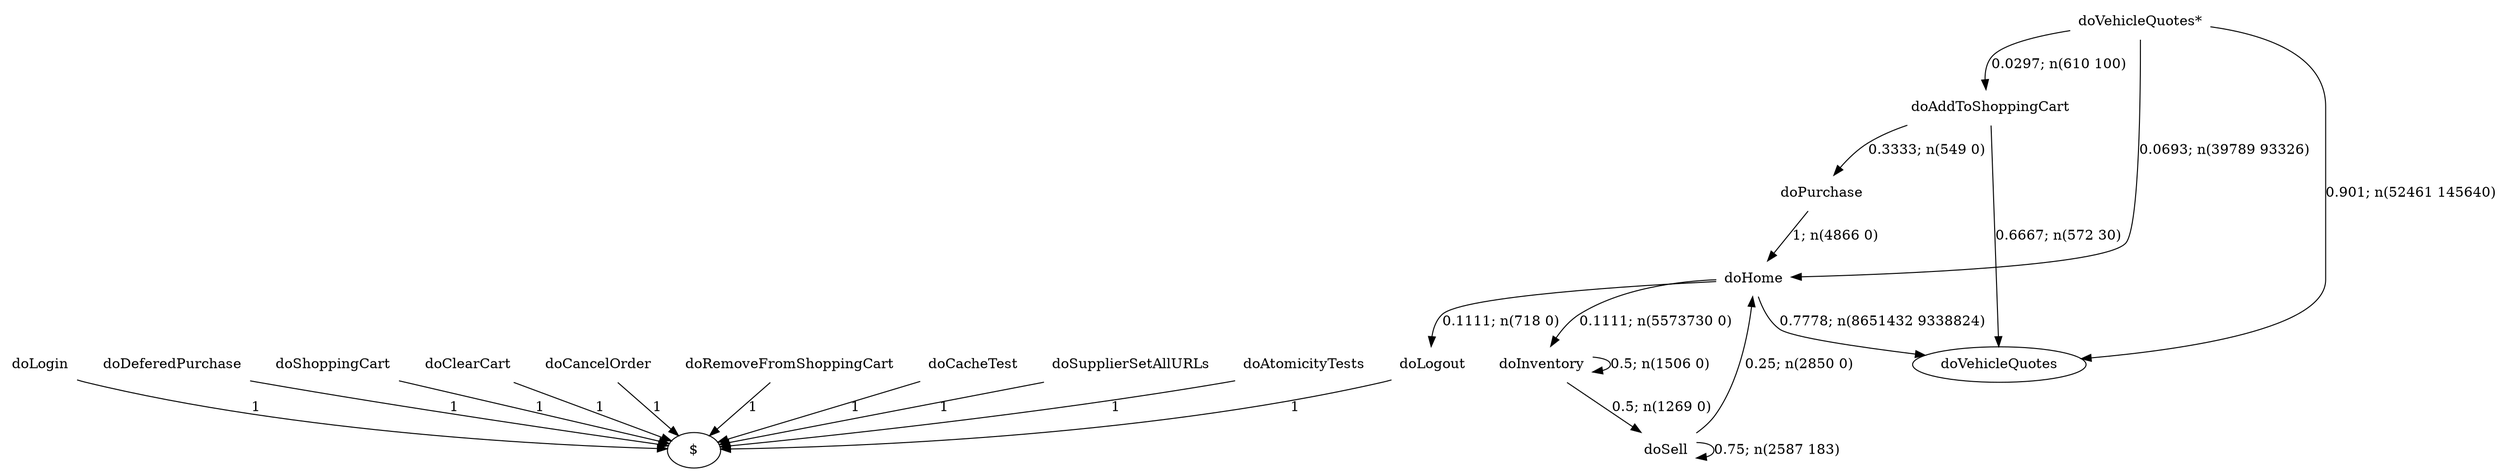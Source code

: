 digraph G {"doVehicleQuotes*" [label="doVehicleQuotes*",shape=none];"doSupplierSetAllURLs" [label="doSupplierSetAllURLs",shape=none];"doAtomicityTests" [label="doAtomicityTests",shape=none];"doCacheTest" [label="doCacheTest",shape=none];"doLogin" [label="doLogin",shape=none];"doAddToShoppingCart" [label="doAddToShoppingCart",shape=none];"doDeferedPurchase" [label="doDeferedPurchase",shape=none];"doHome" [label="doHome",shape=none];"doShoppingCart" [label="doShoppingCart",shape=none];"doClearCart" [label="doClearCart",shape=none];"doPurchase" [label="doPurchase",shape=none];"doInventory" [label="doInventory",shape=none];"doSell" [label="doSell",shape=none];"doLogout" [label="doLogout",shape=none];"doCancelOrder" [label="doCancelOrder",shape=none];"doRemoveFromShoppingCart" [label="doRemoveFromShoppingCart",shape=none];"doVehicleQuotes*"->"doVehicleQuotes" [style=solid,label="0.901; n(52461 145640)"];"doVehicleQuotes*"->"doAddToShoppingCart" [style=solid,label="0.0297; n(610 100)"];"doVehicleQuotes*"->"doHome" [style=solid,label="0.0693; n(39789 93326)"];"doSupplierSetAllURLs"->"$" [style=solid,label="1"];"doAtomicityTests"->"$" [style=solid,label="1"];"doCacheTest"->"$" [style=solid,label="1"];"doLogin"->"$" [style=solid,label="1"];"doAddToShoppingCart"->"doVehicleQuotes" [style=solid,label="0.6667; n(572 30)"];"doAddToShoppingCart"->"doPurchase" [style=solid,label="0.3333; n(549 0)"];"doDeferedPurchase"->"$" [style=solid,label="1"];"doHome"->"doVehicleQuotes" [style=solid,label="0.7778; n(8651432 9338824)"];"doHome"->"doInventory" [style=solid,label="0.1111; n(5573730 0)"];"doHome"->"doLogout" [style=solid,label="0.1111; n(718 0)"];"doShoppingCart"->"$" [style=solid,label="1"];"doClearCart"->"$" [style=solid,label="1"];"doPurchase"->"doHome" [style=solid,label="1; n(4866 0)"];"doInventory"->"doInventory" [style=solid,label="0.5; n(1506 0)"];"doInventory"->"doSell" [style=solid,label="0.5; n(1269 0)"];"doSell"->"doHome" [style=solid,label="0.25; n(2850 0)"];"doSell"->"doSell" [style=solid,label="0.75; n(2587 183)"];"doLogout"->"$" [style=solid,label="1"];"doCancelOrder"->"$" [style=solid,label="1"];"doRemoveFromShoppingCart"->"$" [style=solid,label="1"];}